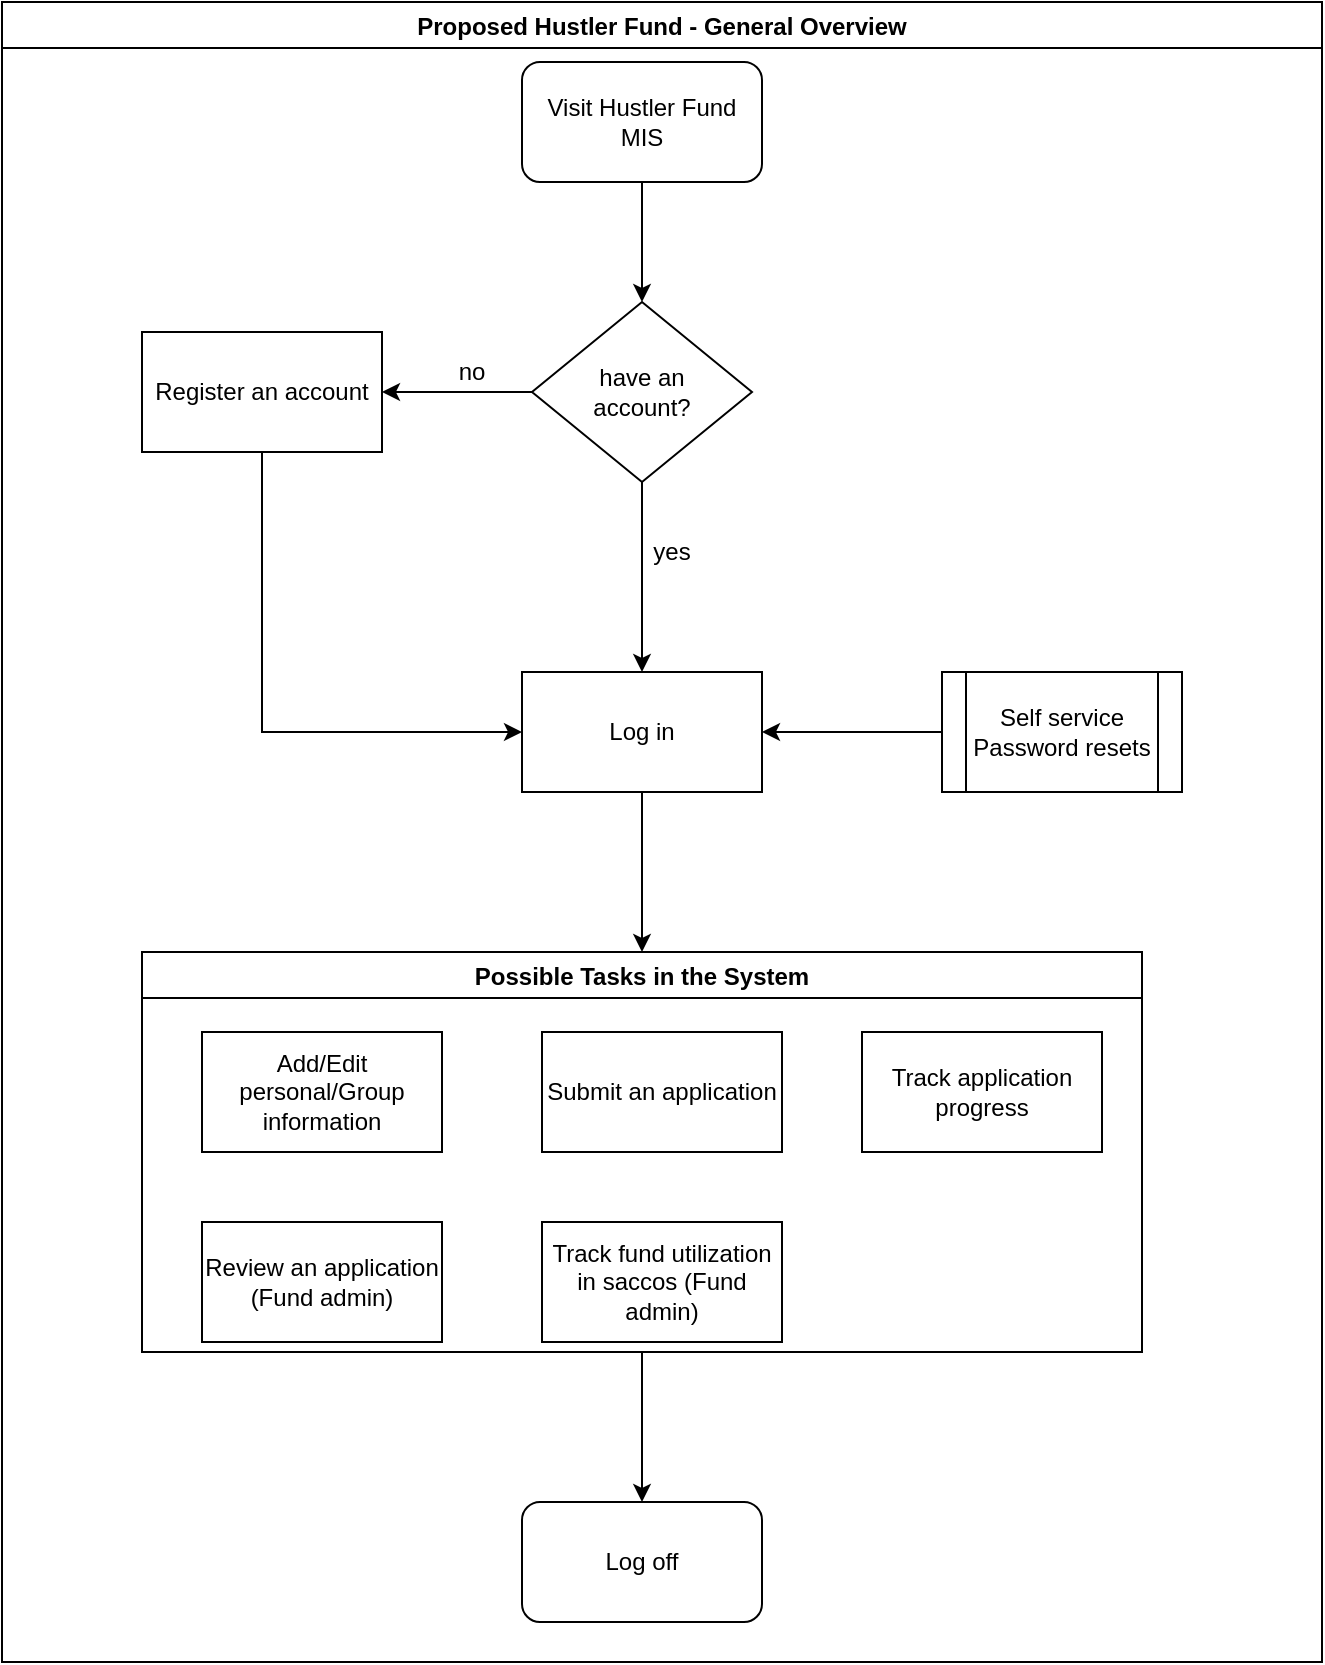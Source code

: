 <mxfile version="20.5.1" type="github">
  <diagram id="C5RBs43oDa-KdzZeNtuy" name="Page-1">
    <mxGraphModel dx="1038" dy="536" grid="1" gridSize="10" guides="1" tooltips="1" connect="1" arrows="1" fold="1" page="1" pageScale="1" pageWidth="827" pageHeight="1169" math="0" shadow="0">
      <root>
        <mxCell id="WIyWlLk6GJQsqaUBKTNV-0" />
        <mxCell id="WIyWlLk6GJQsqaUBKTNV-1" parent="WIyWlLk6GJQsqaUBKTNV-0" />
        <mxCell id="2E20e05wh0Ns_q2YyygR-3" value="" style="edgeStyle=orthogonalEdgeStyle;rounded=0;orthogonalLoop=1;jettySize=auto;html=1;exitX=0.5;exitY=1;exitDx=0;exitDy=0;" edge="1" parent="WIyWlLk6GJQsqaUBKTNV-1" source="2E20e05wh0Ns_q2YyygR-19" target="2E20e05wh0Ns_q2YyygR-2">
          <mxGeometry relative="1" as="geometry">
            <mxPoint x="380" y="120" as="sourcePoint" />
          </mxGeometry>
        </mxCell>
        <mxCell id="2E20e05wh0Ns_q2YyygR-5" value="" style="edgeStyle=orthogonalEdgeStyle;rounded=0;orthogonalLoop=1;jettySize=auto;html=1;" edge="1" parent="WIyWlLk6GJQsqaUBKTNV-1" source="2E20e05wh0Ns_q2YyygR-2" target="2E20e05wh0Ns_q2YyygR-4">
          <mxGeometry relative="1" as="geometry" />
        </mxCell>
        <mxCell id="2E20e05wh0Ns_q2YyygR-8" value="" style="edgeStyle=orthogonalEdgeStyle;rounded=0;orthogonalLoop=1;jettySize=auto;html=1;" edge="1" parent="WIyWlLk6GJQsqaUBKTNV-1" source="2E20e05wh0Ns_q2YyygR-2" target="2E20e05wh0Ns_q2YyygR-7">
          <mxGeometry relative="1" as="geometry" />
        </mxCell>
        <mxCell id="2E20e05wh0Ns_q2YyygR-2" value="&lt;div&gt;have an&lt;/div&gt;&lt;div&gt;account?&lt;/div&gt;" style="rhombus;whiteSpace=wrap;html=1;rounded=0;" vertex="1" parent="WIyWlLk6GJQsqaUBKTNV-1">
          <mxGeometry x="325" y="160" width="110" height="90" as="geometry" />
        </mxCell>
        <mxCell id="2E20e05wh0Ns_q2YyygR-15" value="" style="edgeStyle=orthogonalEdgeStyle;rounded=0;orthogonalLoop=1;jettySize=auto;html=1;entryX=0.5;entryY=0;entryDx=0;entryDy=0;" edge="1" parent="WIyWlLk6GJQsqaUBKTNV-1" source="2E20e05wh0Ns_q2YyygR-4" target="2E20e05wh0Ns_q2YyygR-13">
          <mxGeometry relative="1" as="geometry">
            <mxPoint x="380" y="485" as="targetPoint" />
          </mxGeometry>
        </mxCell>
        <mxCell id="2E20e05wh0Ns_q2YyygR-4" value="Log in" style="whiteSpace=wrap;html=1;rounded=0;" vertex="1" parent="WIyWlLk6GJQsqaUBKTNV-1">
          <mxGeometry x="320" y="345" width="120" height="60" as="geometry" />
        </mxCell>
        <mxCell id="2E20e05wh0Ns_q2YyygR-6" value="yes" style="text;html=1;strokeColor=none;fillColor=none;align=center;verticalAlign=middle;whiteSpace=wrap;rounded=0;" vertex="1" parent="WIyWlLk6GJQsqaUBKTNV-1">
          <mxGeometry x="365" y="270" width="60" height="30" as="geometry" />
        </mxCell>
        <mxCell id="2E20e05wh0Ns_q2YyygR-10" value="" style="edgeStyle=orthogonalEdgeStyle;rounded=0;orthogonalLoop=1;jettySize=auto;html=1;entryX=0;entryY=0.5;entryDx=0;entryDy=0;" edge="1" parent="WIyWlLk6GJQsqaUBKTNV-1" source="2E20e05wh0Ns_q2YyygR-7" target="2E20e05wh0Ns_q2YyygR-4">
          <mxGeometry relative="1" as="geometry">
            <mxPoint x="190" y="325" as="targetPoint" />
            <Array as="points">
              <mxPoint x="190" y="375" />
            </Array>
          </mxGeometry>
        </mxCell>
        <mxCell id="2E20e05wh0Ns_q2YyygR-7" value="Register an account" style="whiteSpace=wrap;html=1;rounded=0;" vertex="1" parent="WIyWlLk6GJQsqaUBKTNV-1">
          <mxGeometry x="130" y="175" width="120" height="60" as="geometry" />
        </mxCell>
        <mxCell id="2E20e05wh0Ns_q2YyygR-11" value="no" style="text;html=1;strokeColor=none;fillColor=none;align=center;verticalAlign=middle;whiteSpace=wrap;rounded=0;" vertex="1" parent="WIyWlLk6GJQsqaUBKTNV-1">
          <mxGeometry x="265" y="180" width="60" height="30" as="geometry" />
        </mxCell>
        <mxCell id="2E20e05wh0Ns_q2YyygR-29" value="" style="edgeStyle=orthogonalEdgeStyle;rounded=0;orthogonalLoop=1;jettySize=auto;html=1;" edge="1" parent="WIyWlLk6GJQsqaUBKTNV-1" source="2E20e05wh0Ns_q2YyygR-13" target="2E20e05wh0Ns_q2YyygR-28">
          <mxGeometry relative="1" as="geometry" />
        </mxCell>
        <mxCell id="2E20e05wh0Ns_q2YyygR-13" value="Possible Tasks in the System" style="swimlane;" vertex="1" parent="WIyWlLk6GJQsqaUBKTNV-1">
          <mxGeometry x="130" y="485" width="500" height="200" as="geometry" />
        </mxCell>
        <mxCell id="2E20e05wh0Ns_q2YyygR-16" value="Track application progress" style="rounded=0;whiteSpace=wrap;html=1;" vertex="1" parent="2E20e05wh0Ns_q2YyygR-13">
          <mxGeometry x="360" y="40" width="120" height="60" as="geometry" />
        </mxCell>
        <mxCell id="2E20e05wh0Ns_q2YyygR-17" value="Submit an application" style="rounded=0;whiteSpace=wrap;html=1;" vertex="1" parent="2E20e05wh0Ns_q2YyygR-13">
          <mxGeometry x="200" y="40" width="120" height="60" as="geometry" />
        </mxCell>
        <mxCell id="2E20e05wh0Ns_q2YyygR-18" value="Review an application (Fund admin)" style="rounded=0;whiteSpace=wrap;html=1;" vertex="1" parent="2E20e05wh0Ns_q2YyygR-13">
          <mxGeometry x="30" y="135" width="120" height="60" as="geometry" />
        </mxCell>
        <mxCell id="2E20e05wh0Ns_q2YyygR-21" value="Add/Edit personal/Group information" style="rounded=0;whiteSpace=wrap;html=1;" vertex="1" parent="2E20e05wh0Ns_q2YyygR-13">
          <mxGeometry x="30" y="40" width="120" height="60" as="geometry" />
        </mxCell>
        <mxCell id="2E20e05wh0Ns_q2YyygR-27" value="Track fund utilization in saccos (Fund admin)" style="rounded=0;whiteSpace=wrap;html=1;" vertex="1" parent="2E20e05wh0Ns_q2YyygR-13">
          <mxGeometry x="200" y="135" width="120" height="60" as="geometry" />
        </mxCell>
        <mxCell id="2E20e05wh0Ns_q2YyygR-19" value="Visit Hustler Fund MIS" style="rounded=1;whiteSpace=wrap;html=1;" vertex="1" parent="WIyWlLk6GJQsqaUBKTNV-1">
          <mxGeometry x="320" y="40" width="120" height="60" as="geometry" />
        </mxCell>
        <mxCell id="2E20e05wh0Ns_q2YyygR-24" value="" style="edgeStyle=orthogonalEdgeStyle;rounded=0;orthogonalLoop=1;jettySize=auto;html=1;exitX=0;exitY=0.5;exitDx=0;exitDy=0;" edge="1" parent="WIyWlLk6GJQsqaUBKTNV-1" source="2E20e05wh0Ns_q2YyygR-26" target="2E20e05wh0Ns_q2YyygR-4">
          <mxGeometry relative="1" as="geometry">
            <mxPoint x="510" y="375" as="sourcePoint" />
          </mxGeometry>
        </mxCell>
        <mxCell id="2E20e05wh0Ns_q2YyygR-26" value="&lt;div&gt;Self service&lt;/div&gt;&lt;div&gt;Password resets&lt;/div&gt;" style="shape=process;whiteSpace=wrap;html=1;backgroundOutline=1;" vertex="1" parent="WIyWlLk6GJQsqaUBKTNV-1">
          <mxGeometry x="530" y="345" width="120" height="60" as="geometry" />
        </mxCell>
        <mxCell id="2E20e05wh0Ns_q2YyygR-28" value="Log off" style="rounded=1;whiteSpace=wrap;html=1;" vertex="1" parent="WIyWlLk6GJQsqaUBKTNV-1">
          <mxGeometry x="320" y="760" width="120" height="60" as="geometry" />
        </mxCell>
        <mxCell id="2E20e05wh0Ns_q2YyygR-30" value="Proposed Hustler Fund - General Overview" style="swimlane;" vertex="1" parent="WIyWlLk6GJQsqaUBKTNV-1">
          <mxGeometry x="60" y="10" width="660" height="830" as="geometry" />
        </mxCell>
      </root>
    </mxGraphModel>
  </diagram>
</mxfile>
